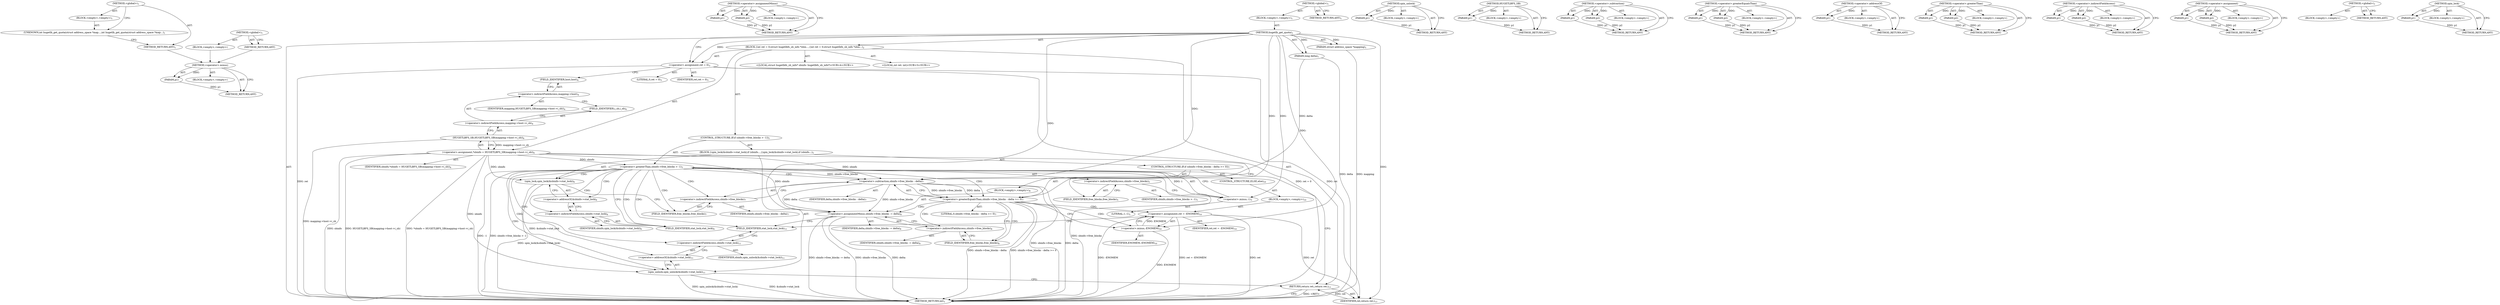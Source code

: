 digraph "&lt;global&gt;" {
vulnerable_107 [label=<(METHOD,&lt;operator&gt;.minus)>];
vulnerable_108 [label=<(PARAM,p1)>];
vulnerable_109 [label=<(BLOCK,&lt;empty&gt;,&lt;empty&gt;)>];
vulnerable_110 [label=<(METHOD_RETURN,ANY)>];
vulnerable_129 [label=<(METHOD,&lt;operator&gt;.assignmentMinus)>];
vulnerable_130 [label=<(PARAM,p1)>];
vulnerable_131 [label=<(PARAM,p2)>];
vulnerable_132 [label=<(BLOCK,&lt;empty&gt;,&lt;empty&gt;)>];
vulnerable_133 [label=<(METHOD_RETURN,ANY)>];
vulnerable_6 [label=<(METHOD,&lt;global&gt;)<SUB>1</SUB>>];
vulnerable_7 [label=<(BLOCK,&lt;empty&gt;,&lt;empty&gt;)<SUB>1</SUB>>];
vulnerable_8 [label=<(METHOD,hugetlb_get_quota)<SUB>1</SUB>>];
vulnerable_9 [label=<(PARAM,struct address_space *mapping)<SUB>1</SUB>>];
vulnerable_10 [label=<(PARAM,long delta)<SUB>1</SUB>>];
vulnerable_11 [label=<(BLOCK,{
	int ret = 0;
	struct hugetlbfs_sb_info *sbin...,{
	int ret = 0;
	struct hugetlbfs_sb_info *sbin...)<SUB>2</SUB>>];
vulnerable_12 [label="<(LOCAL,int ret: int)<SUB>3</SUB>>"];
vulnerable_13 [label=<(&lt;operator&gt;.assignment,ret = 0)<SUB>3</SUB>>];
vulnerable_14 [label=<(IDENTIFIER,ret,ret = 0)<SUB>3</SUB>>];
vulnerable_15 [label=<(LITERAL,0,ret = 0)<SUB>3</SUB>>];
vulnerable_16 [label="<(LOCAL,struct hugetlbfs_sb_info* sbinfo: hugetlbfs_sb_info*)<SUB>4</SUB>>"];
vulnerable_17 [label=<(&lt;operator&gt;.assignment,*sbinfo = HUGETLBFS_SB(mapping-&gt;host-&gt;i_sb))<SUB>4</SUB>>];
vulnerable_18 [label=<(IDENTIFIER,sbinfo,*sbinfo = HUGETLBFS_SB(mapping-&gt;host-&gt;i_sb))<SUB>4</SUB>>];
vulnerable_19 [label=<(HUGETLBFS_SB,HUGETLBFS_SB(mapping-&gt;host-&gt;i_sb))<SUB>4</SUB>>];
vulnerable_20 [label=<(&lt;operator&gt;.indirectFieldAccess,mapping-&gt;host-&gt;i_sb)<SUB>4</SUB>>];
vulnerable_21 [label=<(&lt;operator&gt;.indirectFieldAccess,mapping-&gt;host)<SUB>4</SUB>>];
vulnerable_22 [label=<(IDENTIFIER,mapping,HUGETLBFS_SB(mapping-&gt;host-&gt;i_sb))<SUB>4</SUB>>];
vulnerable_23 [label=<(FIELD_IDENTIFIER,host,host)<SUB>4</SUB>>];
vulnerable_24 [label=<(FIELD_IDENTIFIER,i_sb,i_sb)<SUB>4</SUB>>];
vulnerable_25 [label=<(CONTROL_STRUCTURE,IF,if (sbinfo-&gt;free_blocks &gt; -1))<SUB>5</SUB>>];
vulnerable_26 [label=<(&lt;operator&gt;.greaterThan,sbinfo-&gt;free_blocks &gt; -1)<SUB>5</SUB>>];
vulnerable_27 [label=<(&lt;operator&gt;.indirectFieldAccess,sbinfo-&gt;free_blocks)<SUB>5</SUB>>];
vulnerable_28 [label=<(IDENTIFIER,sbinfo,sbinfo-&gt;free_blocks &gt; -1)<SUB>5</SUB>>];
vulnerable_29 [label=<(FIELD_IDENTIFIER,free_blocks,free_blocks)<SUB>5</SUB>>];
vulnerable_30 [label=<(&lt;operator&gt;.minus,-1)<SUB>5</SUB>>];
vulnerable_31 [label=<(LITERAL,1,-1)<SUB>5</SUB>>];
vulnerable_32 [label=<(BLOCK,{
		spin_lock(&amp;sbinfo-&gt;stat_lock);
		if (sbinfo...,{
		spin_lock(&amp;sbinfo-&gt;stat_lock);
		if (sbinfo...)<SUB>5</SUB>>];
vulnerable_33 [label=<(spin_lock,spin_lock(&amp;sbinfo-&gt;stat_lock))<SUB>6</SUB>>];
vulnerable_34 [label=<(&lt;operator&gt;.addressOf,&amp;sbinfo-&gt;stat_lock)<SUB>6</SUB>>];
vulnerable_35 [label=<(&lt;operator&gt;.indirectFieldAccess,sbinfo-&gt;stat_lock)<SUB>6</SUB>>];
vulnerable_36 [label=<(IDENTIFIER,sbinfo,spin_lock(&amp;sbinfo-&gt;stat_lock))<SUB>6</SUB>>];
vulnerable_37 [label=<(FIELD_IDENTIFIER,stat_lock,stat_lock)<SUB>6</SUB>>];
vulnerable_38 [label=<(CONTROL_STRUCTURE,IF,if (sbinfo-&gt;free_blocks - delta &gt;= 0))<SUB>7</SUB>>];
vulnerable_39 [label=<(&lt;operator&gt;.greaterEqualsThan,sbinfo-&gt;free_blocks - delta &gt;= 0)<SUB>7</SUB>>];
vulnerable_40 [label=<(&lt;operator&gt;.subtraction,sbinfo-&gt;free_blocks - delta)<SUB>7</SUB>>];
vulnerable_41 [label=<(&lt;operator&gt;.indirectFieldAccess,sbinfo-&gt;free_blocks)<SUB>7</SUB>>];
vulnerable_42 [label=<(IDENTIFIER,sbinfo,sbinfo-&gt;free_blocks - delta)<SUB>7</SUB>>];
vulnerable_43 [label=<(FIELD_IDENTIFIER,free_blocks,free_blocks)<SUB>7</SUB>>];
vulnerable_44 [label=<(IDENTIFIER,delta,sbinfo-&gt;free_blocks - delta)<SUB>7</SUB>>];
vulnerable_45 [label=<(LITERAL,0,sbinfo-&gt;free_blocks - delta &gt;= 0)<SUB>7</SUB>>];
vulnerable_46 [label=<(BLOCK,&lt;empty&gt;,&lt;empty&gt;)<SUB>8</SUB>>];
vulnerable_47 [label=<(&lt;operator&gt;.assignmentMinus,sbinfo-&gt;free_blocks -= delta)<SUB>8</SUB>>];
vulnerable_48 [label=<(&lt;operator&gt;.indirectFieldAccess,sbinfo-&gt;free_blocks)<SUB>8</SUB>>];
vulnerable_49 [label=<(IDENTIFIER,sbinfo,sbinfo-&gt;free_blocks -= delta)<SUB>8</SUB>>];
vulnerable_50 [label=<(FIELD_IDENTIFIER,free_blocks,free_blocks)<SUB>8</SUB>>];
vulnerable_51 [label=<(IDENTIFIER,delta,sbinfo-&gt;free_blocks -= delta)<SUB>8</SUB>>];
vulnerable_52 [label=<(CONTROL_STRUCTURE,ELSE,else)<SUB>10</SUB>>];
vulnerable_53 [label=<(BLOCK,&lt;empty&gt;,&lt;empty&gt;)<SUB>10</SUB>>];
vulnerable_54 [label=<(&lt;operator&gt;.assignment,ret = -ENOMEM)<SUB>10</SUB>>];
vulnerable_55 [label=<(IDENTIFIER,ret,ret = -ENOMEM)<SUB>10</SUB>>];
vulnerable_56 [label=<(&lt;operator&gt;.minus,-ENOMEM)<SUB>10</SUB>>];
vulnerable_57 [label=<(IDENTIFIER,ENOMEM,-ENOMEM)<SUB>10</SUB>>];
vulnerable_58 [label=<(spin_unlock,spin_unlock(&amp;sbinfo-&gt;stat_lock))<SUB>11</SUB>>];
vulnerable_59 [label=<(&lt;operator&gt;.addressOf,&amp;sbinfo-&gt;stat_lock)<SUB>11</SUB>>];
vulnerable_60 [label=<(&lt;operator&gt;.indirectFieldAccess,sbinfo-&gt;stat_lock)<SUB>11</SUB>>];
vulnerable_61 [label=<(IDENTIFIER,sbinfo,spin_unlock(&amp;sbinfo-&gt;stat_lock))<SUB>11</SUB>>];
vulnerable_62 [label=<(FIELD_IDENTIFIER,stat_lock,stat_lock)<SUB>11</SUB>>];
vulnerable_63 [label=<(RETURN,return ret;,return ret;)<SUB>13</SUB>>];
vulnerable_64 [label=<(IDENTIFIER,ret,return ret;)<SUB>13</SUB>>];
vulnerable_65 [label=<(METHOD_RETURN,int)<SUB>1</SUB>>];
vulnerable_67 [label=<(METHOD_RETURN,ANY)<SUB>1</SUB>>];
vulnerable_134 [label=<(METHOD,spin_unlock)>];
vulnerable_135 [label=<(PARAM,p1)>];
vulnerable_136 [label=<(BLOCK,&lt;empty&gt;,&lt;empty&gt;)>];
vulnerable_137 [label=<(METHOD_RETURN,ANY)>];
vulnerable_93 [label=<(METHOD,HUGETLBFS_SB)>];
vulnerable_94 [label=<(PARAM,p1)>];
vulnerable_95 [label=<(BLOCK,&lt;empty&gt;,&lt;empty&gt;)>];
vulnerable_96 [label=<(METHOD_RETURN,ANY)>];
vulnerable_124 [label=<(METHOD,&lt;operator&gt;.subtraction)>];
vulnerable_125 [label=<(PARAM,p1)>];
vulnerable_126 [label=<(PARAM,p2)>];
vulnerable_127 [label=<(BLOCK,&lt;empty&gt;,&lt;empty&gt;)>];
vulnerable_128 [label=<(METHOD_RETURN,ANY)>];
vulnerable_119 [label=<(METHOD,&lt;operator&gt;.greaterEqualsThan)>];
vulnerable_120 [label=<(PARAM,p1)>];
vulnerable_121 [label=<(PARAM,p2)>];
vulnerable_122 [label=<(BLOCK,&lt;empty&gt;,&lt;empty&gt;)>];
vulnerable_123 [label=<(METHOD_RETURN,ANY)>];
vulnerable_115 [label=<(METHOD,&lt;operator&gt;.addressOf)>];
vulnerable_116 [label=<(PARAM,p1)>];
vulnerable_117 [label=<(BLOCK,&lt;empty&gt;,&lt;empty&gt;)>];
vulnerable_118 [label=<(METHOD_RETURN,ANY)>];
vulnerable_102 [label=<(METHOD,&lt;operator&gt;.greaterThan)>];
vulnerable_103 [label=<(PARAM,p1)>];
vulnerable_104 [label=<(PARAM,p2)>];
vulnerable_105 [label=<(BLOCK,&lt;empty&gt;,&lt;empty&gt;)>];
vulnerable_106 [label=<(METHOD_RETURN,ANY)>];
vulnerable_97 [label=<(METHOD,&lt;operator&gt;.indirectFieldAccess)>];
vulnerable_98 [label=<(PARAM,p1)>];
vulnerable_99 [label=<(PARAM,p2)>];
vulnerable_100 [label=<(BLOCK,&lt;empty&gt;,&lt;empty&gt;)>];
vulnerable_101 [label=<(METHOD_RETURN,ANY)>];
vulnerable_88 [label=<(METHOD,&lt;operator&gt;.assignment)>];
vulnerable_89 [label=<(PARAM,p1)>];
vulnerable_90 [label=<(PARAM,p2)>];
vulnerable_91 [label=<(BLOCK,&lt;empty&gt;,&lt;empty&gt;)>];
vulnerable_92 [label=<(METHOD_RETURN,ANY)>];
vulnerable_82 [label=<(METHOD,&lt;global&gt;)<SUB>1</SUB>>];
vulnerable_83 [label=<(BLOCK,&lt;empty&gt;,&lt;empty&gt;)>];
vulnerable_84 [label=<(METHOD_RETURN,ANY)>];
vulnerable_111 [label=<(METHOD,spin_lock)>];
vulnerable_112 [label=<(PARAM,p1)>];
vulnerable_113 [label=<(BLOCK,&lt;empty&gt;,&lt;empty&gt;)>];
vulnerable_114 [label=<(METHOD_RETURN,ANY)>];
fixed_6 [label=<(METHOD,&lt;global&gt;)<SUB>1</SUB>>];
fixed_7 [label=<(BLOCK,&lt;empty&gt;,&lt;empty&gt;)<SUB>1</SUB>>];
fixed_8 [label=<(UNKNOWN,int hugetlb_get_quota(struct address_space *map...,int hugetlb_get_quota(struct address_space *map...)<SUB>1</SUB>>];
fixed_9 [label=<(METHOD_RETURN,ANY)<SUB>1</SUB>>];
fixed_14 [label=<(METHOD,&lt;global&gt;)<SUB>1</SUB>>];
fixed_15 [label=<(BLOCK,&lt;empty&gt;,&lt;empty&gt;)>];
fixed_16 [label=<(METHOD_RETURN,ANY)>];
vulnerable_107 -> vulnerable_108  [key=0, label="AST: "];
vulnerable_107 -> vulnerable_108  [key=1, label="DDG: "];
vulnerable_107 -> vulnerable_109  [key=0, label="AST: "];
vulnerable_107 -> vulnerable_110  [key=0, label="AST: "];
vulnerable_107 -> vulnerable_110  [key=1, label="CFG: "];
vulnerable_108 -> vulnerable_110  [key=0, label="DDG: p1"];
vulnerable_129 -> vulnerable_130  [key=0, label="AST: "];
vulnerable_129 -> vulnerable_130  [key=1, label="DDG: "];
vulnerable_129 -> vulnerable_132  [key=0, label="AST: "];
vulnerable_129 -> vulnerable_131  [key=0, label="AST: "];
vulnerable_129 -> vulnerable_131  [key=1, label="DDG: "];
vulnerable_129 -> vulnerable_133  [key=0, label="AST: "];
vulnerable_129 -> vulnerable_133  [key=1, label="CFG: "];
vulnerable_130 -> vulnerable_133  [key=0, label="DDG: p1"];
vulnerable_131 -> vulnerable_133  [key=0, label="DDG: p2"];
vulnerable_6 -> vulnerable_7  [key=0, label="AST: "];
vulnerable_6 -> vulnerable_67  [key=0, label="AST: "];
vulnerable_6 -> vulnerable_67  [key=1, label="CFG: "];
vulnerable_7 -> vulnerable_8  [key=0, label="AST: "];
vulnerable_8 -> vulnerable_9  [key=0, label="AST: "];
vulnerable_8 -> vulnerable_9  [key=1, label="DDG: "];
vulnerable_8 -> vulnerable_10  [key=0, label="AST: "];
vulnerable_8 -> vulnerable_10  [key=1, label="DDG: "];
vulnerable_8 -> vulnerable_11  [key=0, label="AST: "];
vulnerable_8 -> vulnerable_65  [key=0, label="AST: "];
vulnerable_8 -> vulnerable_13  [key=0, label="CFG: "];
vulnerable_8 -> vulnerable_13  [key=1, label="DDG: "];
vulnerable_8 -> vulnerable_64  [key=0, label="DDG: "];
vulnerable_8 -> vulnerable_30  [key=0, label="DDG: "];
vulnerable_8 -> vulnerable_39  [key=0, label="DDG: "];
vulnerable_8 -> vulnerable_47  [key=0, label="DDG: "];
vulnerable_8 -> vulnerable_40  [key=0, label="DDG: "];
vulnerable_8 -> vulnerable_56  [key=0, label="DDG: "];
vulnerable_9 -> vulnerable_65  [key=0, label="DDG: mapping"];
vulnerable_10 -> vulnerable_65  [key=0, label="DDG: delta"];
vulnerable_10 -> vulnerable_40  [key=0, label="DDG: delta"];
vulnerable_11 -> vulnerable_12  [key=0, label="AST: "];
vulnerable_11 -> vulnerable_13  [key=0, label="AST: "];
vulnerable_11 -> vulnerable_16  [key=0, label="AST: "];
vulnerable_11 -> vulnerable_17  [key=0, label="AST: "];
vulnerable_11 -> vulnerable_25  [key=0, label="AST: "];
vulnerable_11 -> vulnerable_63  [key=0, label="AST: "];
vulnerable_13 -> vulnerable_14  [key=0, label="AST: "];
vulnerable_13 -> vulnerable_15  [key=0, label="AST: "];
vulnerable_13 -> vulnerable_23  [key=0, label="CFG: "];
vulnerable_13 -> vulnerable_65  [key=0, label="DDG: ret"];
vulnerable_13 -> vulnerable_65  [key=1, label="DDG: ret = 0"];
vulnerable_13 -> vulnerable_64  [key=0, label="DDG: ret"];
vulnerable_17 -> vulnerable_18  [key=0, label="AST: "];
vulnerable_17 -> vulnerable_19  [key=0, label="AST: "];
vulnerable_17 -> vulnerable_29  [key=0, label="CFG: "];
vulnerable_17 -> vulnerable_65  [key=0, label="DDG: sbinfo"];
vulnerable_17 -> vulnerable_65  [key=1, label="DDG: HUGETLBFS_SB(mapping-&gt;host-&gt;i_sb)"];
vulnerable_17 -> vulnerable_65  [key=2, label="DDG: *sbinfo = HUGETLBFS_SB(mapping-&gt;host-&gt;i_sb)"];
vulnerable_17 -> vulnerable_26  [key=0, label="DDG: sbinfo"];
vulnerable_17 -> vulnerable_33  [key=0, label="DDG: sbinfo"];
vulnerable_17 -> vulnerable_58  [key=0, label="DDG: sbinfo"];
vulnerable_17 -> vulnerable_40  [key=0, label="DDG: sbinfo"];
vulnerable_17 -> vulnerable_47  [key=0, label="DDG: sbinfo"];
vulnerable_19 -> vulnerable_20  [key=0, label="AST: "];
vulnerable_19 -> vulnerable_17  [key=0, label="CFG: "];
vulnerable_19 -> vulnerable_17  [key=1, label="DDG: mapping-&gt;host-&gt;i_sb"];
vulnerable_19 -> vulnerable_65  [key=0, label="DDG: mapping-&gt;host-&gt;i_sb"];
vulnerable_20 -> vulnerable_21  [key=0, label="AST: "];
vulnerable_20 -> vulnerable_24  [key=0, label="AST: "];
vulnerable_20 -> vulnerable_19  [key=0, label="CFG: "];
vulnerable_21 -> vulnerable_22  [key=0, label="AST: "];
vulnerable_21 -> vulnerable_23  [key=0, label="AST: "];
vulnerable_21 -> vulnerable_24  [key=0, label="CFG: "];
vulnerable_23 -> vulnerable_21  [key=0, label="CFG: "];
vulnerable_24 -> vulnerable_20  [key=0, label="CFG: "];
vulnerable_25 -> vulnerable_26  [key=0, label="AST: "];
vulnerable_25 -> vulnerable_32  [key=0, label="AST: "];
vulnerable_26 -> vulnerable_27  [key=0, label="AST: "];
vulnerable_26 -> vulnerable_30  [key=0, label="AST: "];
vulnerable_26 -> vulnerable_37  [key=0, label="CFG: "];
vulnerable_26 -> vulnerable_37  [key=1, label="CDG: "];
vulnerable_26 -> vulnerable_63  [key=0, label="CFG: "];
vulnerable_26 -> vulnerable_65  [key=0, label="DDG: sbinfo-&gt;free_blocks"];
vulnerable_26 -> vulnerable_65  [key=1, label="DDG: -1"];
vulnerable_26 -> vulnerable_65  [key=2, label="DDG: sbinfo-&gt;free_blocks &gt; -1"];
vulnerable_26 -> vulnerable_40  [key=0, label="DDG: sbinfo-&gt;free_blocks"];
vulnerable_26 -> vulnerable_40  [key=1, label="CDG: "];
vulnerable_26 -> vulnerable_34  [key=0, label="CDG: "];
vulnerable_26 -> vulnerable_58  [key=0, label="CDG: "];
vulnerable_26 -> vulnerable_60  [key=0, label="CDG: "];
vulnerable_26 -> vulnerable_33  [key=0, label="CDG: "];
vulnerable_26 -> vulnerable_41  [key=0, label="CDG: "];
vulnerable_26 -> vulnerable_59  [key=0, label="CDG: "];
vulnerable_26 -> vulnerable_35  [key=0, label="CDG: "];
vulnerable_26 -> vulnerable_62  [key=0, label="CDG: "];
vulnerable_26 -> vulnerable_39  [key=0, label="CDG: "];
vulnerable_26 -> vulnerable_43  [key=0, label="CDG: "];
vulnerable_27 -> vulnerable_28  [key=0, label="AST: "];
vulnerable_27 -> vulnerable_29  [key=0, label="AST: "];
vulnerable_27 -> vulnerable_30  [key=0, label="CFG: "];
vulnerable_29 -> vulnerable_27  [key=0, label="CFG: "];
vulnerable_30 -> vulnerable_31  [key=0, label="AST: "];
vulnerable_30 -> vulnerable_26  [key=0, label="CFG: "];
vulnerable_30 -> vulnerable_26  [key=1, label="DDG: 1"];
vulnerable_32 -> vulnerable_33  [key=0, label="AST: "];
vulnerable_32 -> vulnerable_38  [key=0, label="AST: "];
vulnerable_32 -> vulnerable_58  [key=0, label="AST: "];
vulnerable_33 -> vulnerable_34  [key=0, label="AST: "];
vulnerable_33 -> vulnerable_43  [key=0, label="CFG: "];
vulnerable_33 -> vulnerable_65  [key=0, label="DDG: spin_lock(&amp;sbinfo-&gt;stat_lock)"];
vulnerable_33 -> vulnerable_58  [key=0, label="DDG: &amp;sbinfo-&gt;stat_lock"];
vulnerable_34 -> vulnerable_35  [key=0, label="AST: "];
vulnerable_34 -> vulnerable_33  [key=0, label="CFG: "];
vulnerable_35 -> vulnerable_36  [key=0, label="AST: "];
vulnerable_35 -> vulnerable_37  [key=0, label="AST: "];
vulnerable_35 -> vulnerable_34  [key=0, label="CFG: "];
vulnerable_37 -> vulnerable_35  [key=0, label="CFG: "];
vulnerable_38 -> vulnerable_39  [key=0, label="AST: "];
vulnerable_38 -> vulnerable_46  [key=0, label="AST: "];
vulnerable_38 -> vulnerable_52  [key=0, label="AST: "];
vulnerable_39 -> vulnerable_40  [key=0, label="AST: "];
vulnerable_39 -> vulnerable_45  [key=0, label="AST: "];
vulnerable_39 -> vulnerable_50  [key=0, label="CFG: "];
vulnerable_39 -> vulnerable_50  [key=1, label="CDG: "];
vulnerable_39 -> vulnerable_56  [key=0, label="CFG: "];
vulnerable_39 -> vulnerable_56  [key=1, label="CDG: "];
vulnerable_39 -> vulnerable_65  [key=0, label="DDG: sbinfo-&gt;free_blocks - delta"];
vulnerable_39 -> vulnerable_65  [key=1, label="DDG: sbinfo-&gt;free_blocks - delta &gt;= 0"];
vulnerable_39 -> vulnerable_47  [key=0, label="CDG: "];
vulnerable_39 -> vulnerable_48  [key=0, label="CDG: "];
vulnerable_39 -> vulnerable_54  [key=0, label="CDG: "];
vulnerable_40 -> vulnerable_41  [key=0, label="AST: "];
vulnerable_40 -> vulnerable_44  [key=0, label="AST: "];
vulnerable_40 -> vulnerable_39  [key=0, label="CFG: "];
vulnerable_40 -> vulnerable_39  [key=1, label="DDG: sbinfo-&gt;free_blocks"];
vulnerable_40 -> vulnerable_39  [key=2, label="DDG: delta"];
vulnerable_40 -> vulnerable_65  [key=0, label="DDG: sbinfo-&gt;free_blocks"];
vulnerable_40 -> vulnerable_65  [key=1, label="DDG: delta"];
vulnerable_40 -> vulnerable_47  [key=0, label="DDG: delta"];
vulnerable_40 -> vulnerable_47  [key=1, label="DDG: sbinfo-&gt;free_blocks"];
vulnerable_41 -> vulnerable_42  [key=0, label="AST: "];
vulnerable_41 -> vulnerable_43  [key=0, label="AST: "];
vulnerable_41 -> vulnerable_40  [key=0, label="CFG: "];
vulnerable_43 -> vulnerable_41  [key=0, label="CFG: "];
vulnerable_46 -> vulnerable_47  [key=0, label="AST: "];
vulnerable_47 -> vulnerable_48  [key=0, label="AST: "];
vulnerable_47 -> vulnerable_51  [key=0, label="AST: "];
vulnerable_47 -> vulnerable_62  [key=0, label="CFG: "];
vulnerable_47 -> vulnerable_65  [key=0, label="DDG: sbinfo-&gt;free_blocks"];
vulnerable_47 -> vulnerable_65  [key=1, label="DDG: delta"];
vulnerable_47 -> vulnerable_65  [key=2, label="DDG: sbinfo-&gt;free_blocks -= delta"];
vulnerable_48 -> vulnerable_49  [key=0, label="AST: "];
vulnerable_48 -> vulnerable_50  [key=0, label="AST: "];
vulnerable_48 -> vulnerable_47  [key=0, label="CFG: "];
vulnerable_50 -> vulnerable_48  [key=0, label="CFG: "];
vulnerable_52 -> vulnerable_53  [key=0, label="AST: "];
vulnerable_53 -> vulnerable_54  [key=0, label="AST: "];
vulnerable_54 -> vulnerable_55  [key=0, label="AST: "];
vulnerable_54 -> vulnerable_56  [key=0, label="AST: "];
vulnerable_54 -> vulnerable_62  [key=0, label="CFG: "];
vulnerable_54 -> vulnerable_65  [key=0, label="DDG: ret"];
vulnerable_54 -> vulnerable_65  [key=1, label="DDG: -ENOMEM"];
vulnerable_54 -> vulnerable_65  [key=2, label="DDG: ret = -ENOMEM"];
vulnerable_54 -> vulnerable_64  [key=0, label="DDG: ret"];
vulnerable_56 -> vulnerable_57  [key=0, label="AST: "];
vulnerable_56 -> vulnerable_54  [key=0, label="CFG: "];
vulnerable_56 -> vulnerable_54  [key=1, label="DDG: ENOMEM"];
vulnerable_56 -> vulnerable_65  [key=0, label="DDG: ENOMEM"];
vulnerable_58 -> vulnerable_59  [key=0, label="AST: "];
vulnerable_58 -> vulnerable_63  [key=0, label="CFG: "];
vulnerable_58 -> vulnerable_65  [key=0, label="DDG: &amp;sbinfo-&gt;stat_lock"];
vulnerable_58 -> vulnerable_65  [key=1, label="DDG: spin_unlock(&amp;sbinfo-&gt;stat_lock)"];
vulnerable_59 -> vulnerable_60  [key=0, label="AST: "];
vulnerable_59 -> vulnerable_58  [key=0, label="CFG: "];
vulnerable_60 -> vulnerable_61  [key=0, label="AST: "];
vulnerable_60 -> vulnerable_62  [key=0, label="AST: "];
vulnerable_60 -> vulnerable_59  [key=0, label="CFG: "];
vulnerable_62 -> vulnerable_60  [key=0, label="CFG: "];
vulnerable_63 -> vulnerable_64  [key=0, label="AST: "];
vulnerable_63 -> vulnerable_65  [key=0, label="CFG: "];
vulnerable_63 -> vulnerable_65  [key=1, label="DDG: &lt;RET&gt;"];
vulnerable_64 -> vulnerable_63  [key=0, label="DDG: ret"];
vulnerable_134 -> vulnerable_135  [key=0, label="AST: "];
vulnerable_134 -> vulnerable_135  [key=1, label="DDG: "];
vulnerable_134 -> vulnerable_136  [key=0, label="AST: "];
vulnerable_134 -> vulnerable_137  [key=0, label="AST: "];
vulnerable_134 -> vulnerable_137  [key=1, label="CFG: "];
vulnerable_135 -> vulnerable_137  [key=0, label="DDG: p1"];
vulnerable_93 -> vulnerable_94  [key=0, label="AST: "];
vulnerable_93 -> vulnerable_94  [key=1, label="DDG: "];
vulnerable_93 -> vulnerable_95  [key=0, label="AST: "];
vulnerable_93 -> vulnerable_96  [key=0, label="AST: "];
vulnerable_93 -> vulnerable_96  [key=1, label="CFG: "];
vulnerable_94 -> vulnerable_96  [key=0, label="DDG: p1"];
vulnerable_124 -> vulnerable_125  [key=0, label="AST: "];
vulnerable_124 -> vulnerable_125  [key=1, label="DDG: "];
vulnerable_124 -> vulnerable_127  [key=0, label="AST: "];
vulnerable_124 -> vulnerable_126  [key=0, label="AST: "];
vulnerable_124 -> vulnerable_126  [key=1, label="DDG: "];
vulnerable_124 -> vulnerable_128  [key=0, label="AST: "];
vulnerable_124 -> vulnerable_128  [key=1, label="CFG: "];
vulnerable_125 -> vulnerable_128  [key=0, label="DDG: p1"];
vulnerable_126 -> vulnerable_128  [key=0, label="DDG: p2"];
vulnerable_119 -> vulnerable_120  [key=0, label="AST: "];
vulnerable_119 -> vulnerable_120  [key=1, label="DDG: "];
vulnerable_119 -> vulnerable_122  [key=0, label="AST: "];
vulnerable_119 -> vulnerable_121  [key=0, label="AST: "];
vulnerable_119 -> vulnerable_121  [key=1, label="DDG: "];
vulnerable_119 -> vulnerable_123  [key=0, label="AST: "];
vulnerable_119 -> vulnerable_123  [key=1, label="CFG: "];
vulnerable_120 -> vulnerable_123  [key=0, label="DDG: p1"];
vulnerable_121 -> vulnerable_123  [key=0, label="DDG: p2"];
vulnerable_115 -> vulnerable_116  [key=0, label="AST: "];
vulnerable_115 -> vulnerable_116  [key=1, label="DDG: "];
vulnerable_115 -> vulnerable_117  [key=0, label="AST: "];
vulnerable_115 -> vulnerable_118  [key=0, label="AST: "];
vulnerable_115 -> vulnerable_118  [key=1, label="CFG: "];
vulnerable_116 -> vulnerable_118  [key=0, label="DDG: p1"];
vulnerable_102 -> vulnerable_103  [key=0, label="AST: "];
vulnerable_102 -> vulnerable_103  [key=1, label="DDG: "];
vulnerable_102 -> vulnerable_105  [key=0, label="AST: "];
vulnerable_102 -> vulnerable_104  [key=0, label="AST: "];
vulnerable_102 -> vulnerable_104  [key=1, label="DDG: "];
vulnerable_102 -> vulnerable_106  [key=0, label="AST: "];
vulnerable_102 -> vulnerable_106  [key=1, label="CFG: "];
vulnerable_103 -> vulnerable_106  [key=0, label="DDG: p1"];
vulnerable_104 -> vulnerable_106  [key=0, label="DDG: p2"];
vulnerable_97 -> vulnerable_98  [key=0, label="AST: "];
vulnerable_97 -> vulnerable_98  [key=1, label="DDG: "];
vulnerable_97 -> vulnerable_100  [key=0, label="AST: "];
vulnerable_97 -> vulnerable_99  [key=0, label="AST: "];
vulnerable_97 -> vulnerable_99  [key=1, label="DDG: "];
vulnerable_97 -> vulnerable_101  [key=0, label="AST: "];
vulnerable_97 -> vulnerable_101  [key=1, label="CFG: "];
vulnerable_98 -> vulnerable_101  [key=0, label="DDG: p1"];
vulnerable_99 -> vulnerable_101  [key=0, label="DDG: p2"];
vulnerable_88 -> vulnerable_89  [key=0, label="AST: "];
vulnerable_88 -> vulnerable_89  [key=1, label="DDG: "];
vulnerable_88 -> vulnerable_91  [key=0, label="AST: "];
vulnerable_88 -> vulnerable_90  [key=0, label="AST: "];
vulnerable_88 -> vulnerable_90  [key=1, label="DDG: "];
vulnerable_88 -> vulnerable_92  [key=0, label="AST: "];
vulnerable_88 -> vulnerable_92  [key=1, label="CFG: "];
vulnerable_89 -> vulnerable_92  [key=0, label="DDG: p1"];
vulnerable_90 -> vulnerable_92  [key=0, label="DDG: p2"];
vulnerable_82 -> vulnerable_83  [key=0, label="AST: "];
vulnerable_82 -> vulnerable_84  [key=0, label="AST: "];
vulnerable_82 -> vulnerable_84  [key=1, label="CFG: "];
vulnerable_111 -> vulnerable_112  [key=0, label="AST: "];
vulnerable_111 -> vulnerable_112  [key=1, label="DDG: "];
vulnerable_111 -> vulnerable_113  [key=0, label="AST: "];
vulnerable_111 -> vulnerable_114  [key=0, label="AST: "];
vulnerable_111 -> vulnerable_114  [key=1, label="CFG: "];
vulnerable_112 -> vulnerable_114  [key=0, label="DDG: p1"];
fixed_6 -> fixed_7  [key=0, label="AST: "];
fixed_6 -> fixed_9  [key=0, label="AST: "];
fixed_6 -> fixed_8  [key=0, label="CFG: "];
fixed_7 -> fixed_8  [key=0, label="AST: "];
fixed_8 -> fixed_9  [key=0, label="CFG: "];
fixed_9 -> vulnerable_107  [key=0];
fixed_14 -> fixed_15  [key=0, label="AST: "];
fixed_14 -> fixed_16  [key=0, label="AST: "];
fixed_14 -> fixed_16  [key=1, label="CFG: "];
fixed_15 -> vulnerable_107  [key=0];
fixed_16 -> vulnerable_107  [key=0];
}
